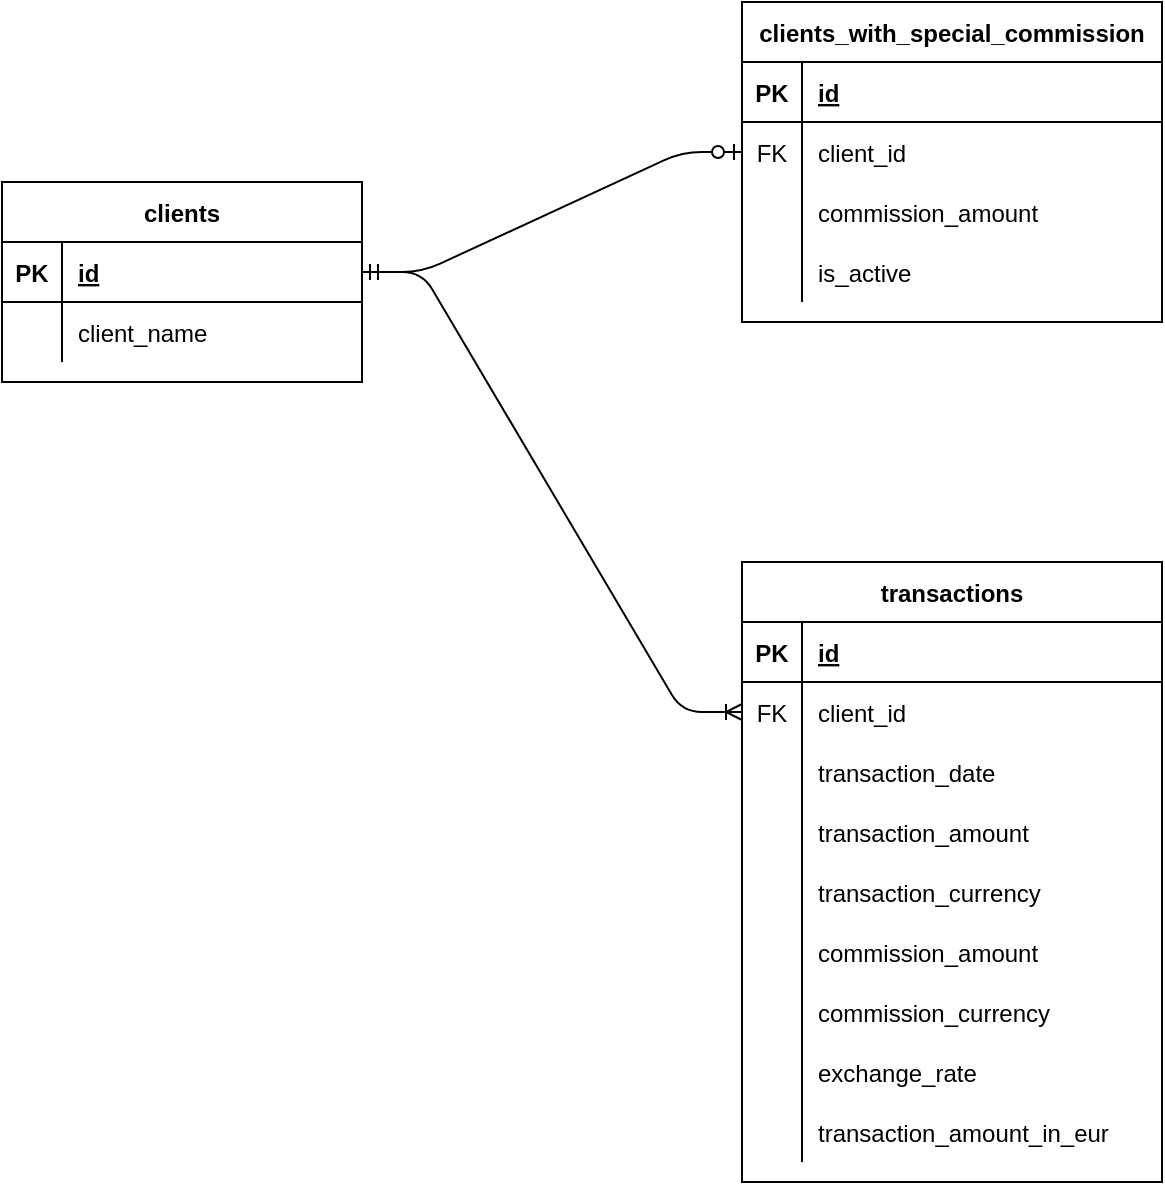 <mxfile version="15.1.3" type="device"><diagram id="Im490PvcxPNClGRRLgk3" name="Page-1"><mxGraphModel dx="852" dy="966" grid="1" gridSize="10" guides="1" tooltips="1" connect="1" arrows="1" fold="1" page="1" pageScale="1" pageWidth="1654" pageHeight="1169" math="0" shadow="0"><root><mxCell id="0"/><mxCell id="1" parent="0"/><mxCell id="igrOAh6Z74Zn9bzvaawV-1" value="clients" style="shape=table;startSize=30;container=1;collapsible=1;childLayout=tableLayout;fixedRows=1;rowLines=0;fontStyle=1;align=center;resizeLast=1;" parent="1" vertex="1"><mxGeometry x="70" y="380" width="180" height="100" as="geometry"/></mxCell><mxCell id="igrOAh6Z74Zn9bzvaawV-2" value="" style="shape=partialRectangle;collapsible=0;dropTarget=0;pointerEvents=0;fillColor=none;top=0;left=0;bottom=1;right=0;points=[[0,0.5],[1,0.5]];portConstraint=eastwest;" parent="igrOAh6Z74Zn9bzvaawV-1" vertex="1"><mxGeometry y="30" width="180" height="30" as="geometry"/></mxCell><mxCell id="igrOAh6Z74Zn9bzvaawV-3" value="PK" style="shape=partialRectangle;connectable=0;fillColor=none;top=0;left=0;bottom=0;right=0;fontStyle=1;overflow=hidden;" parent="igrOAh6Z74Zn9bzvaawV-2" vertex="1"><mxGeometry width="30" height="30" as="geometry"/></mxCell><mxCell id="igrOAh6Z74Zn9bzvaawV-4" value="id" style="shape=partialRectangle;connectable=0;fillColor=none;top=0;left=0;bottom=0;right=0;align=left;spacingLeft=6;fontStyle=5;overflow=hidden;" parent="igrOAh6Z74Zn9bzvaawV-2" vertex="1"><mxGeometry x="30" width="150" height="30" as="geometry"/></mxCell><mxCell id="igrOAh6Z74Zn9bzvaawV-5" value="" style="shape=partialRectangle;collapsible=0;dropTarget=0;pointerEvents=0;fillColor=none;top=0;left=0;bottom=0;right=0;points=[[0,0.5],[1,0.5]];portConstraint=eastwest;" parent="igrOAh6Z74Zn9bzvaawV-1" vertex="1"><mxGeometry y="60" width="180" height="30" as="geometry"/></mxCell><mxCell id="igrOAh6Z74Zn9bzvaawV-6" value="" style="shape=partialRectangle;connectable=0;fillColor=none;top=0;left=0;bottom=0;right=0;editable=1;overflow=hidden;" parent="igrOAh6Z74Zn9bzvaawV-5" vertex="1"><mxGeometry width="30" height="30" as="geometry"/></mxCell><mxCell id="igrOAh6Z74Zn9bzvaawV-7" value="client_name" style="shape=partialRectangle;connectable=0;fillColor=none;top=0;left=0;bottom=0;right=0;align=left;spacingLeft=6;overflow=hidden;" parent="igrOAh6Z74Zn9bzvaawV-5" vertex="1"><mxGeometry x="30" width="150" height="30" as="geometry"/></mxCell><mxCell id="igrOAh6Z74Zn9bzvaawV-14" value="clients_with_special_commission" style="shape=table;startSize=30;container=1;collapsible=1;childLayout=tableLayout;fixedRows=1;rowLines=0;fontStyle=1;align=center;resizeLast=1;" parent="1" vertex="1"><mxGeometry x="440" y="290" width="210" height="160" as="geometry"/></mxCell><mxCell id="igrOAh6Z74Zn9bzvaawV-15" value="" style="shape=partialRectangle;collapsible=0;dropTarget=0;pointerEvents=0;fillColor=none;top=0;left=0;bottom=1;right=0;points=[[0,0.5],[1,0.5]];portConstraint=eastwest;" parent="igrOAh6Z74Zn9bzvaawV-14" vertex="1"><mxGeometry y="30" width="210" height="30" as="geometry"/></mxCell><mxCell id="igrOAh6Z74Zn9bzvaawV-16" value="PK" style="shape=partialRectangle;connectable=0;fillColor=none;top=0;left=0;bottom=0;right=0;fontStyle=1;overflow=hidden;" parent="igrOAh6Z74Zn9bzvaawV-15" vertex="1"><mxGeometry width="30" height="30" as="geometry"/></mxCell><mxCell id="igrOAh6Z74Zn9bzvaawV-17" value="id" style="shape=partialRectangle;connectable=0;fillColor=none;top=0;left=0;bottom=0;right=0;align=left;spacingLeft=6;fontStyle=5;overflow=hidden;" parent="igrOAh6Z74Zn9bzvaawV-15" vertex="1"><mxGeometry x="30" width="180" height="30" as="geometry"/></mxCell><mxCell id="igrOAh6Z74Zn9bzvaawV-18" value="" style="shape=partialRectangle;collapsible=0;dropTarget=0;pointerEvents=0;fillColor=none;top=0;left=0;bottom=0;right=0;points=[[0,0.5],[1,0.5]];portConstraint=eastwest;" parent="igrOAh6Z74Zn9bzvaawV-14" vertex="1"><mxGeometry y="60" width="210" height="30" as="geometry"/></mxCell><mxCell id="igrOAh6Z74Zn9bzvaawV-19" value="FK" style="shape=partialRectangle;connectable=0;fillColor=none;top=0;left=0;bottom=0;right=0;editable=1;overflow=hidden;" parent="igrOAh6Z74Zn9bzvaawV-18" vertex="1"><mxGeometry width="30" height="30" as="geometry"/></mxCell><mxCell id="igrOAh6Z74Zn9bzvaawV-20" value="client_id" style="shape=partialRectangle;connectable=0;fillColor=none;top=0;left=0;bottom=0;right=0;align=left;spacingLeft=6;overflow=hidden;" parent="igrOAh6Z74Zn9bzvaawV-18" vertex="1"><mxGeometry x="30" width="180" height="30" as="geometry"/></mxCell><mxCell id="igrOAh6Z74Zn9bzvaawV-21" value="" style="shape=partialRectangle;collapsible=0;dropTarget=0;pointerEvents=0;fillColor=none;top=0;left=0;bottom=0;right=0;points=[[0,0.5],[1,0.5]];portConstraint=eastwest;" parent="igrOAh6Z74Zn9bzvaawV-14" vertex="1"><mxGeometry y="90" width="210" height="30" as="geometry"/></mxCell><mxCell id="igrOAh6Z74Zn9bzvaawV-22" value="" style="shape=partialRectangle;connectable=0;fillColor=none;top=0;left=0;bottom=0;right=0;editable=1;overflow=hidden;" parent="igrOAh6Z74Zn9bzvaawV-21" vertex="1"><mxGeometry width="30" height="30" as="geometry"/></mxCell><mxCell id="igrOAh6Z74Zn9bzvaawV-23" value="commission_amount" style="shape=partialRectangle;connectable=0;fillColor=none;top=0;left=0;bottom=0;right=0;align=left;spacingLeft=6;overflow=hidden;" parent="igrOAh6Z74Zn9bzvaawV-21" vertex="1"><mxGeometry x="30" width="180" height="30" as="geometry"/></mxCell><mxCell id="igrOAh6Z74Zn9bzvaawV-26" value="" style="shape=partialRectangle;collapsible=0;dropTarget=0;pointerEvents=0;fillColor=none;top=0;left=0;bottom=0;right=0;points=[[0,0.5],[1,0.5]];portConstraint=eastwest;" parent="igrOAh6Z74Zn9bzvaawV-14" vertex="1"><mxGeometry y="120" width="210" height="30" as="geometry"/></mxCell><mxCell id="igrOAh6Z74Zn9bzvaawV-27" value="" style="shape=partialRectangle;connectable=0;fillColor=none;top=0;left=0;bottom=0;right=0;editable=1;overflow=hidden;" parent="igrOAh6Z74Zn9bzvaawV-26" vertex="1"><mxGeometry width="30" height="30" as="geometry"/></mxCell><mxCell id="igrOAh6Z74Zn9bzvaawV-28" value="is_active" style="shape=partialRectangle;connectable=0;fillColor=none;top=0;left=0;bottom=0;right=0;align=left;spacingLeft=6;overflow=hidden;" parent="igrOAh6Z74Zn9bzvaawV-26" vertex="1"><mxGeometry x="30" width="180" height="30" as="geometry"/></mxCell><mxCell id="igrOAh6Z74Zn9bzvaawV-25" value="" style="edgeStyle=entityRelationEdgeStyle;fontSize=12;html=1;endArrow=ERzeroToOne;startArrow=ERmandOne;" parent="1" source="igrOAh6Z74Zn9bzvaawV-2" target="igrOAh6Z74Zn9bzvaawV-18" edge="1"><mxGeometry width="100" height="100" relative="1" as="geometry"><mxPoint x="470" y="690" as="sourcePoint"/><mxPoint x="570" y="590" as="targetPoint"/></mxGeometry></mxCell><mxCell id="igrOAh6Z74Zn9bzvaawV-35" value="transactions" style="shape=table;startSize=30;container=1;collapsible=1;childLayout=tableLayout;fixedRows=1;rowLines=0;fontStyle=1;align=center;resizeLast=1;" parent="1" vertex="1"><mxGeometry x="440" y="570" width="210" height="310" as="geometry"/></mxCell><mxCell id="igrOAh6Z74Zn9bzvaawV-36" value="" style="shape=partialRectangle;collapsible=0;dropTarget=0;pointerEvents=0;fillColor=none;top=0;left=0;bottom=1;right=0;points=[[0,0.5],[1,0.5]];portConstraint=eastwest;" parent="igrOAh6Z74Zn9bzvaawV-35" vertex="1"><mxGeometry y="30" width="210" height="30" as="geometry"/></mxCell><mxCell id="igrOAh6Z74Zn9bzvaawV-37" value="PK" style="shape=partialRectangle;connectable=0;fillColor=none;top=0;left=0;bottom=0;right=0;fontStyle=1;overflow=hidden;" parent="igrOAh6Z74Zn9bzvaawV-36" vertex="1"><mxGeometry width="30" height="30" as="geometry"/></mxCell><mxCell id="igrOAh6Z74Zn9bzvaawV-38" value="id" style="shape=partialRectangle;connectable=0;fillColor=none;top=0;left=0;bottom=0;right=0;align=left;spacingLeft=6;fontStyle=5;overflow=hidden;" parent="igrOAh6Z74Zn9bzvaawV-36" vertex="1"><mxGeometry x="30" width="180" height="30" as="geometry"/></mxCell><mxCell id="igrOAh6Z74Zn9bzvaawV-39" value="" style="shape=partialRectangle;collapsible=0;dropTarget=0;pointerEvents=0;fillColor=none;top=0;left=0;bottom=0;right=0;points=[[0,0.5],[1,0.5]];portConstraint=eastwest;" parent="igrOAh6Z74Zn9bzvaawV-35" vertex="1"><mxGeometry y="60" width="210" height="30" as="geometry"/></mxCell><mxCell id="igrOAh6Z74Zn9bzvaawV-40" value="FK" style="shape=partialRectangle;connectable=0;fillColor=none;top=0;left=0;bottom=0;right=0;editable=1;overflow=hidden;" parent="igrOAh6Z74Zn9bzvaawV-39" vertex="1"><mxGeometry width="30" height="30" as="geometry"/></mxCell><mxCell id="igrOAh6Z74Zn9bzvaawV-41" value="client_id" style="shape=partialRectangle;connectable=0;fillColor=none;top=0;left=0;bottom=0;right=0;align=left;spacingLeft=6;overflow=hidden;" parent="igrOAh6Z74Zn9bzvaawV-39" vertex="1"><mxGeometry x="30" width="180" height="30" as="geometry"/></mxCell><mxCell id="igrOAh6Z74Zn9bzvaawV-42" value="" style="shape=partialRectangle;collapsible=0;dropTarget=0;pointerEvents=0;fillColor=none;top=0;left=0;bottom=0;right=0;points=[[0,0.5],[1,0.5]];portConstraint=eastwest;" parent="igrOAh6Z74Zn9bzvaawV-35" vertex="1"><mxGeometry y="90" width="210" height="30" as="geometry"/></mxCell><mxCell id="igrOAh6Z74Zn9bzvaawV-43" value="" style="shape=partialRectangle;connectable=0;fillColor=none;top=0;left=0;bottom=0;right=0;editable=1;overflow=hidden;" parent="igrOAh6Z74Zn9bzvaawV-42" vertex="1"><mxGeometry width="30" height="30" as="geometry"/></mxCell><mxCell id="igrOAh6Z74Zn9bzvaawV-44" value="transaction_date" style="shape=partialRectangle;connectable=0;fillColor=none;top=0;left=0;bottom=0;right=0;align=left;spacingLeft=6;overflow=hidden;" parent="igrOAh6Z74Zn9bzvaawV-42" vertex="1"><mxGeometry x="30" width="180" height="30" as="geometry"/></mxCell><mxCell id="igrOAh6Z74Zn9bzvaawV-45" value="" style="shape=partialRectangle;collapsible=0;dropTarget=0;pointerEvents=0;fillColor=none;top=0;left=0;bottom=0;right=0;points=[[0,0.5],[1,0.5]];portConstraint=eastwest;" parent="igrOAh6Z74Zn9bzvaawV-35" vertex="1"><mxGeometry y="120" width="210" height="30" as="geometry"/></mxCell><mxCell id="igrOAh6Z74Zn9bzvaawV-46" value="" style="shape=partialRectangle;connectable=0;fillColor=none;top=0;left=0;bottom=0;right=0;editable=1;overflow=hidden;" parent="igrOAh6Z74Zn9bzvaawV-45" vertex="1"><mxGeometry width="30" height="30" as="geometry"/></mxCell><mxCell id="igrOAh6Z74Zn9bzvaawV-47" value="transaction_amount" style="shape=partialRectangle;connectable=0;fillColor=none;top=0;left=0;bottom=0;right=0;align=left;spacingLeft=6;overflow=hidden;" parent="igrOAh6Z74Zn9bzvaawV-45" vertex="1"><mxGeometry x="30" width="180" height="30" as="geometry"/></mxCell><mxCell id="igrOAh6Z74Zn9bzvaawV-48" value="" style="shape=partialRectangle;collapsible=0;dropTarget=0;pointerEvents=0;fillColor=none;top=0;left=0;bottom=0;right=0;points=[[0,0.5],[1,0.5]];portConstraint=eastwest;" parent="igrOAh6Z74Zn9bzvaawV-35" vertex="1"><mxGeometry y="150" width="210" height="30" as="geometry"/></mxCell><mxCell id="igrOAh6Z74Zn9bzvaawV-49" value="" style="shape=partialRectangle;connectable=0;fillColor=none;top=0;left=0;bottom=0;right=0;editable=1;overflow=hidden;" parent="igrOAh6Z74Zn9bzvaawV-48" vertex="1"><mxGeometry width="30" height="30" as="geometry"/></mxCell><mxCell id="igrOAh6Z74Zn9bzvaawV-50" value="transaction_currency" style="shape=partialRectangle;connectable=0;fillColor=none;top=0;left=0;bottom=0;right=0;align=left;spacingLeft=6;overflow=hidden;" parent="igrOAh6Z74Zn9bzvaawV-48" vertex="1"><mxGeometry x="30" width="180" height="30" as="geometry"/></mxCell><mxCell id="igrOAh6Z74Zn9bzvaawV-51" value="" style="shape=partialRectangle;collapsible=0;dropTarget=0;pointerEvents=0;fillColor=none;top=0;left=0;bottom=0;right=0;points=[[0,0.5],[1,0.5]];portConstraint=eastwest;" parent="igrOAh6Z74Zn9bzvaawV-35" vertex="1"><mxGeometry y="180" width="210" height="30" as="geometry"/></mxCell><mxCell id="igrOAh6Z74Zn9bzvaawV-52" value="" style="shape=partialRectangle;connectable=0;fillColor=none;top=0;left=0;bottom=0;right=0;editable=1;overflow=hidden;" parent="igrOAh6Z74Zn9bzvaawV-51" vertex="1"><mxGeometry width="30" height="30" as="geometry"/></mxCell><mxCell id="igrOAh6Z74Zn9bzvaawV-53" value="commission_amount" style="shape=partialRectangle;connectable=0;fillColor=none;top=0;left=0;bottom=0;right=0;align=left;spacingLeft=6;overflow=hidden;" parent="igrOAh6Z74Zn9bzvaawV-51" vertex="1"><mxGeometry x="30" width="180" height="30" as="geometry"/></mxCell><mxCell id="igrOAh6Z74Zn9bzvaawV-54" value="" style="shape=partialRectangle;collapsible=0;dropTarget=0;pointerEvents=0;fillColor=none;top=0;left=0;bottom=0;right=0;points=[[0,0.5],[1,0.5]];portConstraint=eastwest;" parent="igrOAh6Z74Zn9bzvaawV-35" vertex="1"><mxGeometry y="210" width="210" height="30" as="geometry"/></mxCell><mxCell id="igrOAh6Z74Zn9bzvaawV-55" value="" style="shape=partialRectangle;connectable=0;fillColor=none;top=0;left=0;bottom=0;right=0;editable=1;overflow=hidden;" parent="igrOAh6Z74Zn9bzvaawV-54" vertex="1"><mxGeometry width="30" height="30" as="geometry"/></mxCell><mxCell id="igrOAh6Z74Zn9bzvaawV-56" value="commission_currency" style="shape=partialRectangle;connectable=0;fillColor=none;top=0;left=0;bottom=0;right=0;align=left;spacingLeft=6;overflow=hidden;" parent="igrOAh6Z74Zn9bzvaawV-54" vertex="1"><mxGeometry x="30" width="180" height="30" as="geometry"/></mxCell><mxCell id="igrOAh6Z74Zn9bzvaawV-61" value="" style="shape=partialRectangle;collapsible=0;dropTarget=0;pointerEvents=0;fillColor=none;top=0;left=0;bottom=0;right=0;points=[[0,0.5],[1,0.5]];portConstraint=eastwest;" parent="igrOAh6Z74Zn9bzvaawV-35" vertex="1"><mxGeometry y="240" width="210" height="30" as="geometry"/></mxCell><mxCell id="igrOAh6Z74Zn9bzvaawV-62" value="" style="shape=partialRectangle;connectable=0;fillColor=none;top=0;left=0;bottom=0;right=0;editable=1;overflow=hidden;" parent="igrOAh6Z74Zn9bzvaawV-61" vertex="1"><mxGeometry width="30" height="30" as="geometry"/></mxCell><mxCell id="igrOAh6Z74Zn9bzvaawV-63" value="exchange_rate" style="shape=partialRectangle;connectable=0;fillColor=none;top=0;left=0;bottom=0;right=0;align=left;spacingLeft=6;overflow=hidden;" parent="igrOAh6Z74Zn9bzvaawV-61" vertex="1"><mxGeometry x="30" width="180" height="30" as="geometry"/></mxCell><mxCell id="2uU60JIGTF-gYSYs4PVc-1" value="" style="shape=partialRectangle;collapsible=0;dropTarget=0;pointerEvents=0;fillColor=none;top=0;left=0;bottom=0;right=0;points=[[0,0.5],[1,0.5]];portConstraint=eastwest;" vertex="1" parent="igrOAh6Z74Zn9bzvaawV-35"><mxGeometry y="270" width="210" height="30" as="geometry"/></mxCell><mxCell id="2uU60JIGTF-gYSYs4PVc-2" value="" style="shape=partialRectangle;connectable=0;fillColor=none;top=0;left=0;bottom=0;right=0;editable=1;overflow=hidden;" vertex="1" parent="2uU60JIGTF-gYSYs4PVc-1"><mxGeometry width="30" height="30" as="geometry"/></mxCell><mxCell id="2uU60JIGTF-gYSYs4PVc-3" value="transaction_amount_in_eur" style="shape=partialRectangle;connectable=0;fillColor=none;top=0;left=0;bottom=0;right=0;align=left;spacingLeft=6;overflow=hidden;" vertex="1" parent="2uU60JIGTF-gYSYs4PVc-1"><mxGeometry x="30" width="180" height="30" as="geometry"/></mxCell><mxCell id="igrOAh6Z74Zn9bzvaawV-60" value="" style="edgeStyle=entityRelationEdgeStyle;fontSize=12;html=1;endArrow=ERoneToMany;" parent="1" source="igrOAh6Z74Zn9bzvaawV-2" target="igrOAh6Z74Zn9bzvaawV-39" edge="1"><mxGeometry width="100" height="100" relative="1" as="geometry"><mxPoint x="500" y="540" as="sourcePoint"/><mxPoint x="600" y="440" as="targetPoint"/></mxGeometry></mxCell></root></mxGraphModel></diagram></mxfile>